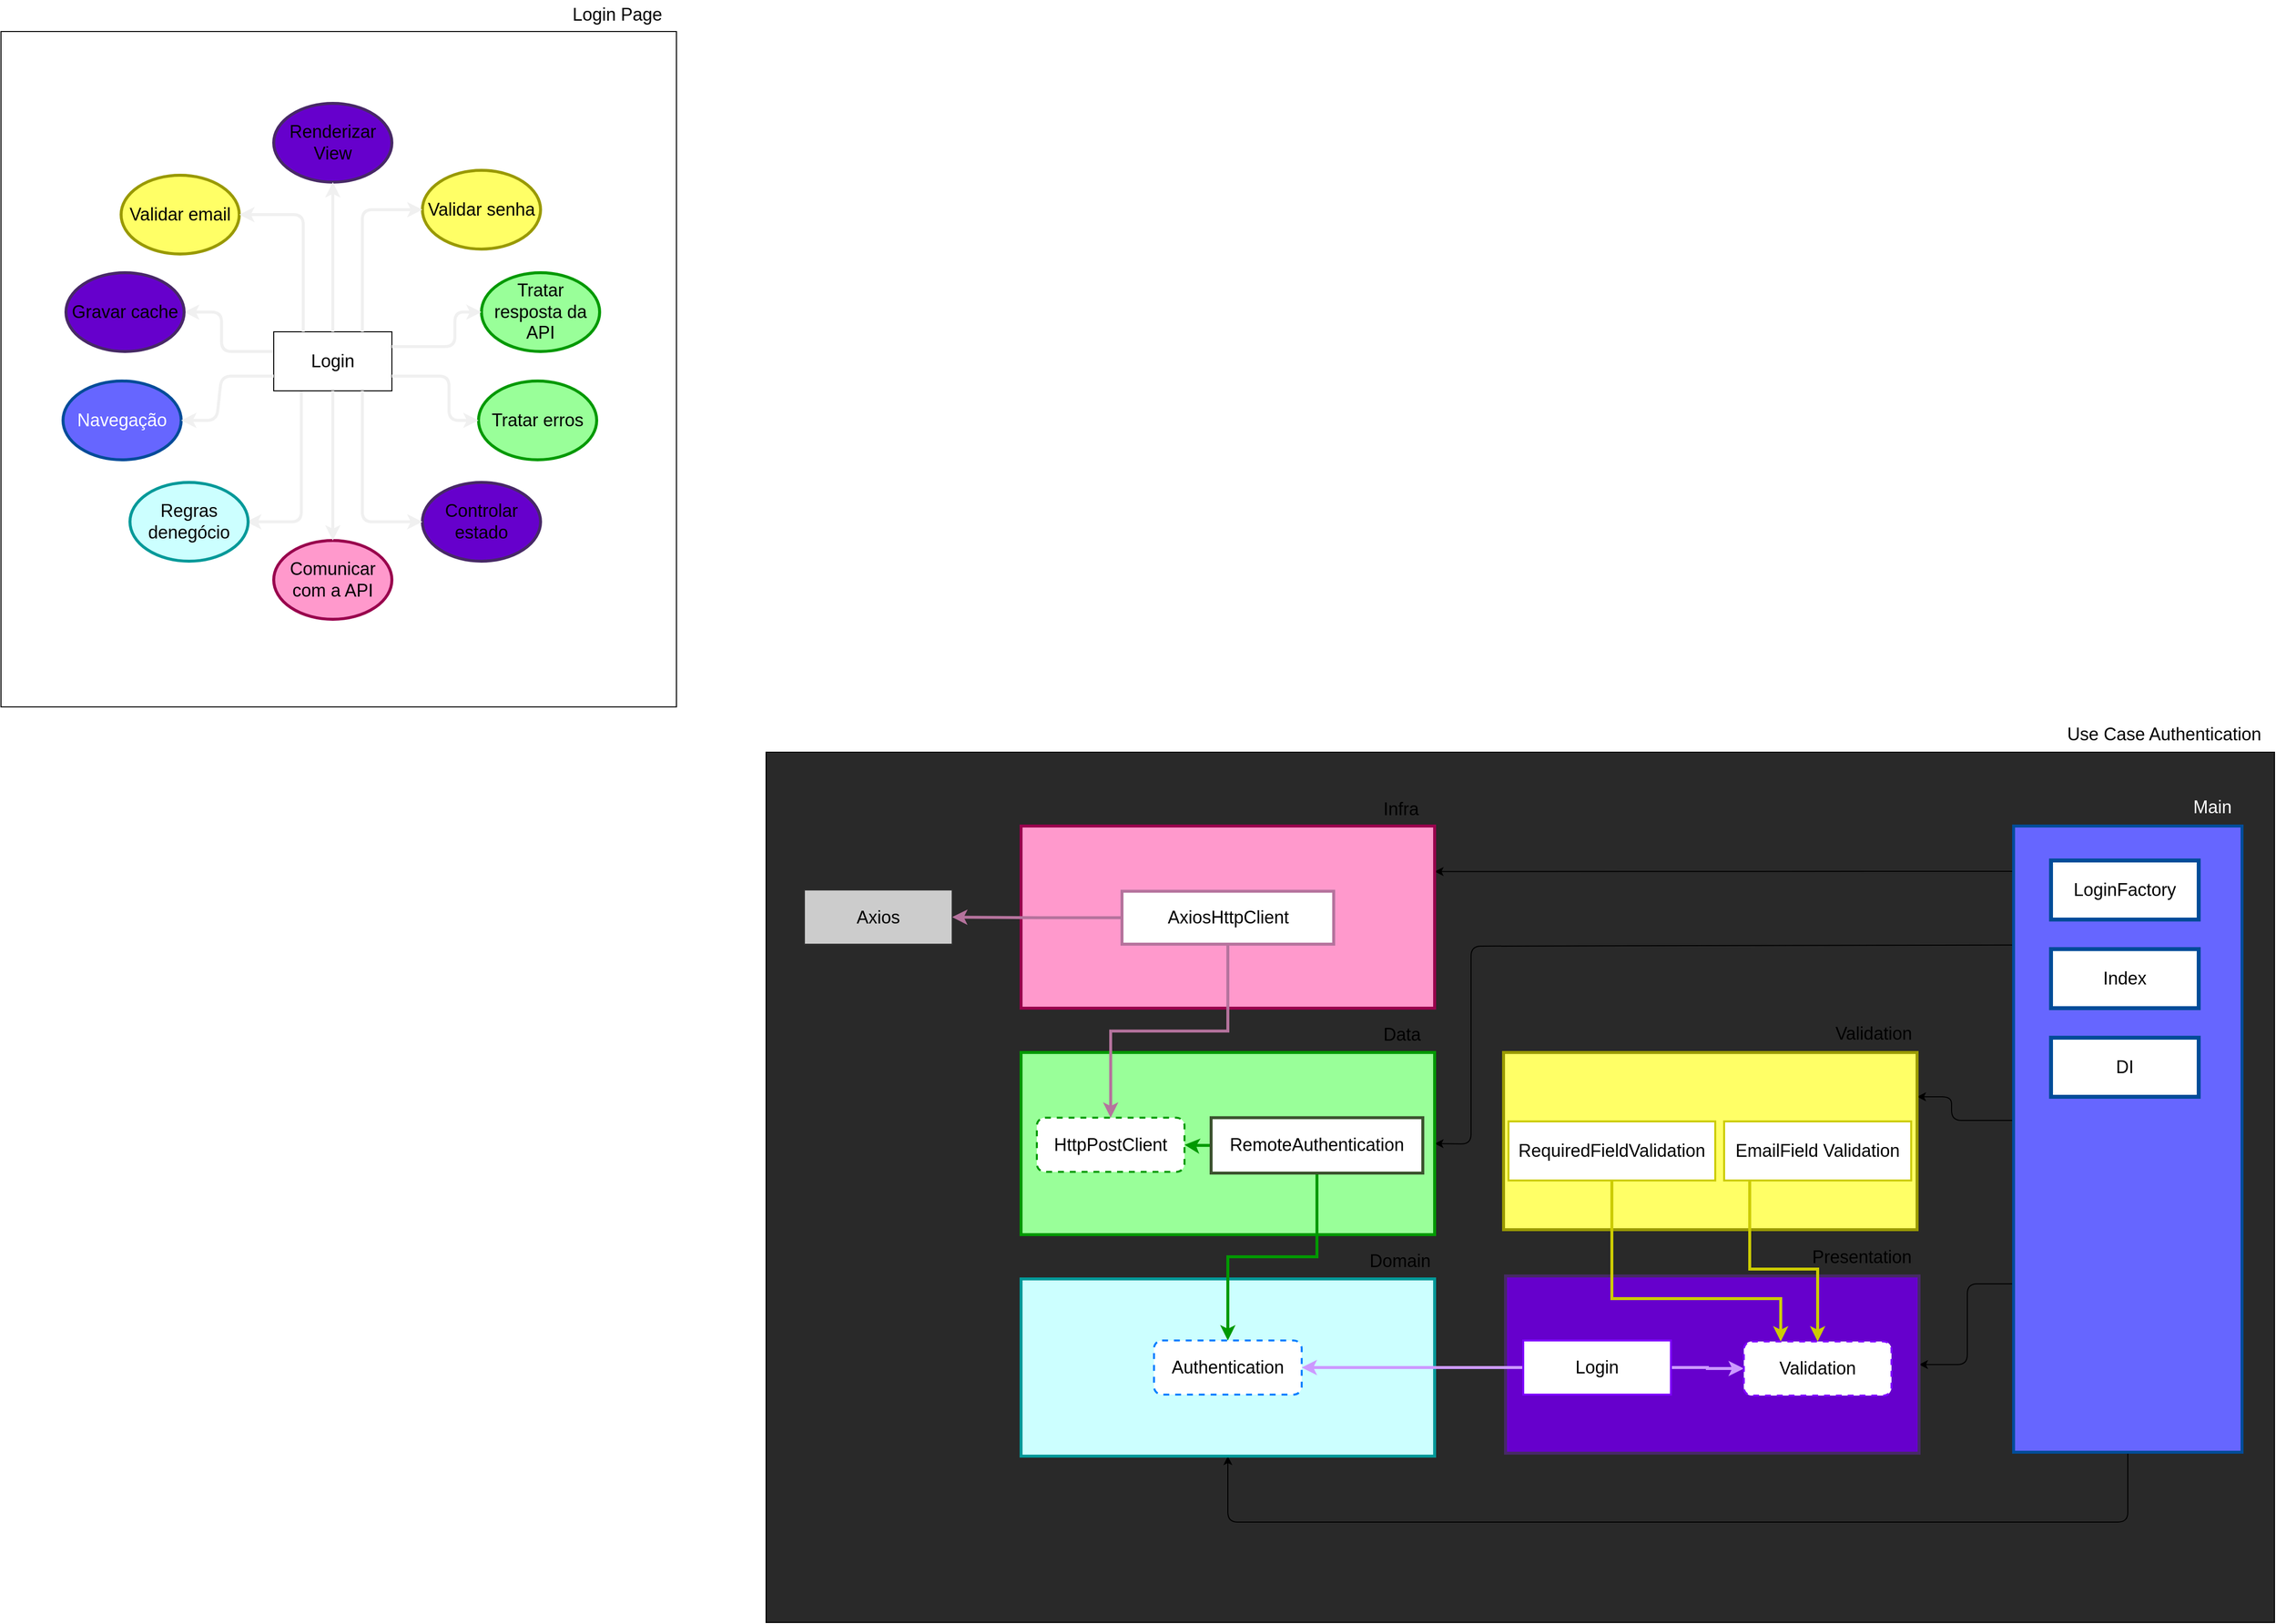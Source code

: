 <mxfile>
    <diagram id="qp8s6dsegObvCxmOR0ux" name="Page-1">
        <mxGraphModel dx="3664" dy="1720" grid="0" gridSize="10" guides="1" tooltips="1" connect="1" arrows="1" fold="1" page="0" pageScale="1" pageWidth="827" pageHeight="1169" math="0" shadow="0">
            <root>
                <mxCell id="0"/>
                <mxCell id="1" parent="0"/>
                <mxCell id="73" value="" style="rounded=0;whiteSpace=wrap;html=1;fontSize=18;fillColor=#292929;" vertex="1" parent="1">
                    <mxGeometry x="-474" y="242" width="1532" height="884" as="geometry"/>
                </mxCell>
                <mxCell id="60" style="edgeStyle=none;html=1;fontColor=#FFFFFF;entryX=1;entryY=0.25;entryDx=0;entryDy=0;" parent="1" target="48" edge="1">
                    <mxGeometry relative="1" as="geometry">
                        <mxPoint x="698" y="610" as="targetPoint"/>
                        <mxPoint x="802" y="616" as="sourcePoint"/>
                        <Array as="points">
                            <mxPoint x="730" y="616"/>
                            <mxPoint x="730" y="592"/>
                        </Array>
                    </mxGeometry>
                </mxCell>
                <mxCell id="61" style="edgeStyle=none;html=1;entryX=1;entryY=0.5;entryDx=0;entryDy=0;fontColor=#FFFFFF;" parent="1" target="42" edge="1">
                    <mxGeometry relative="1" as="geometry">
                        <mxPoint x="804" y="782" as="sourcePoint"/>
                        <Array as="points">
                            <mxPoint x="746" y="782"/>
                            <mxPoint x="746" y="864"/>
                        </Array>
                    </mxGeometry>
                </mxCell>
                <mxCell id="62" style="edgeStyle=none;html=1;entryX=1;entryY=0.25;entryDx=0;entryDy=0;fontColor=#FFFFFF;" parent="1" target="36" edge="1">
                    <mxGeometry relative="1" as="geometry">
                        <mxPoint x="800" y="363" as="sourcePoint"/>
                    </mxGeometry>
                </mxCell>
                <mxCell id="63" style="edgeStyle=none;html=1;exitX=0.5;exitY=1;exitDx=0;exitDy=0;fontColor=#FFFFFF;entryX=0.5;entryY=1;entryDx=0;entryDy=0;" parent="1" source="26" target="28" edge="1">
                    <mxGeometry relative="1" as="geometry">
                        <Array as="points">
                            <mxPoint x="909" y="1024"/>
                            <mxPoint x="-5" y="1024"/>
                        </Array>
                    </mxGeometry>
                </mxCell>
                <mxCell id="65" style="edgeStyle=none;html=1;exitX=0.004;exitY=0.19;exitDx=0;exitDy=0;entryX=1;entryY=0.5;entryDx=0;entryDy=0;fontColor=#FFFFFF;exitPerimeter=0;" parent="1" source="26" target="27" edge="1">
                    <mxGeometry relative="1" as="geometry">
                        <Array as="points">
                            <mxPoint x="242" y="439"/>
                            <mxPoint x="242" y="640"/>
                        </Array>
                    </mxGeometry>
                </mxCell>
                <mxCell id="26" value="" style="rounded=0;whiteSpace=wrap;html=1;fontSize=18;strokeColor=#004C99;strokeWidth=3;fillColor=#6666FF;" parent="1" vertex="1">
                    <mxGeometry x="793" y="317" width="232" height="636" as="geometry"/>
                </mxCell>
                <mxCell id="27" value="" style="rounded=0;whiteSpace=wrap;html=1;fillColor=#99FF99;strokeColor=#009900;strokeWidth=3;fontSize=18;" parent="1" vertex="1">
                    <mxGeometry x="-215" y="547" width="420" height="185" as="geometry"/>
                </mxCell>
                <mxCell id="28" value="" style="rounded=0;whiteSpace=wrap;html=1;fillColor=#CCFFFF;strokeColor=#009999;strokeWidth=3;fontSize=18;" parent="1" vertex="1">
                    <mxGeometry x="-215" y="777" width="420" height="180" as="geometry"/>
                </mxCell>
                <mxCell id="29" value="&lt;font style=&quot;font-size: 18px&quot; color=&quot;#000000&quot;&gt;Authentication&lt;/font&gt;" style="rounded=1;whiteSpace=wrap;html=1;strokeColor=#007FFF;dashed=1;strokeWidth=2;fillColor=#FFFFFF;" parent="1" vertex="1">
                    <mxGeometry x="-80" y="839.5" width="150" height="55" as="geometry"/>
                </mxCell>
                <mxCell id="30" value="Domain" style="text;html=1;strokeColor=none;fillColor=none;align=center;verticalAlign=middle;whiteSpace=wrap;rounded=0;fontSize=18;" parent="1" vertex="1">
                    <mxGeometry x="140" y="744" width="60" height="30" as="geometry"/>
                </mxCell>
                <mxCell id="31" style="edgeStyle=orthogonalEdgeStyle;rounded=0;orthogonalLoop=1;jettySize=auto;html=1;exitX=0.5;exitY=1;exitDx=0;exitDy=0;fontSize=18;strokeWidth=3;fillColor=#d5e8d4;strokeColor=#009900;" parent="1" source="33" target="29" edge="1">
                    <mxGeometry relative="1" as="geometry"/>
                </mxCell>
                <mxCell id="32" style="edgeStyle=orthogonalEdgeStyle;rounded=0;orthogonalLoop=1;jettySize=auto;html=1;exitX=0;exitY=0.5;exitDx=0;exitDy=0;fontSize=18;strokeColor=#009900;strokeWidth=3;" parent="1" source="33" target="35" edge="1">
                    <mxGeometry relative="1" as="geometry"/>
                </mxCell>
                <mxCell id="33" value="&lt;font style=&quot;font-size: 18px&quot; color=&quot;#000000&quot;&gt;RemoteAuthentication&lt;/font&gt;" style="rounded=0;whiteSpace=wrap;html=1;strokeColor=#3B522E;strokeWidth=3;fillColor=#FFFFFF;" parent="1" vertex="1">
                    <mxGeometry x="-22" y="613.25" width="215" height="56.25" as="geometry"/>
                </mxCell>
                <mxCell id="34" value="Data&lt;br&gt;" style="text;html=1;strokeColor=none;fillColor=none;align=center;verticalAlign=middle;whiteSpace=wrap;rounded=0;fontSize=18;" parent="1" vertex="1">
                    <mxGeometry x="142" y="514" width="60" height="30" as="geometry"/>
                </mxCell>
                <mxCell id="35" value="&lt;font style=&quot;font-size: 18px&quot; color=&quot;#000000&quot;&gt;HttpPostClient&lt;/font&gt;" style="rounded=1;whiteSpace=wrap;html=1;strokeColor=#009900;dashed=1;strokeWidth=2;fillColor=#FFFFFF;" parent="1" vertex="1">
                    <mxGeometry x="-199" y="613.25" width="150" height="55" as="geometry"/>
                </mxCell>
                <mxCell id="36" value="" style="rounded=0;whiteSpace=wrap;html=1;fillColor=#FF99CC;strokeColor=#99004D;strokeWidth=3;fontSize=18;" parent="1" vertex="1">
                    <mxGeometry x="-215" y="317" width="420" height="185" as="geometry"/>
                </mxCell>
                <mxCell id="37" style="edgeStyle=orthogonalEdgeStyle;rounded=0;orthogonalLoop=1;jettySize=auto;html=1;exitX=0;exitY=0.5;exitDx=0;exitDy=0;fontSize=18;strokeColor=#B5739D;strokeWidth=3;" parent="1" source="39" target="41" edge="1">
                    <mxGeometry relative="1" as="geometry"/>
                </mxCell>
                <mxCell id="38" style="edgeStyle=orthogonalEdgeStyle;rounded=0;orthogonalLoop=1;jettySize=auto;html=1;exitX=0.5;exitY=1;exitDx=0;exitDy=0;fontSize=18;strokeColor=#B5739D;strokeWidth=3;" parent="1" source="39" target="35" edge="1">
                    <mxGeometry relative="1" as="geometry"/>
                </mxCell>
                <mxCell id="39" value="&lt;font style=&quot;font-size: 18px&quot; color=&quot;#000000&quot;&gt;AxiosHttpClient&lt;/font&gt;" style="rounded=0;whiteSpace=wrap;html=1;strokeColor=#B5739D;strokeWidth=3;fillColor=#FFFFFF;" parent="1" vertex="1">
                    <mxGeometry x="-112.5" y="383.25" width="215" height="53.75" as="geometry"/>
                </mxCell>
                <mxCell id="40" value="Infra" style="text;html=1;strokeColor=none;fillColor=none;align=center;verticalAlign=middle;whiteSpace=wrap;rounded=0;fontSize=18;" parent="1" vertex="1">
                    <mxGeometry x="141" y="285" width="60" height="30" as="geometry"/>
                </mxCell>
                <mxCell id="41" value="&lt;font style=&quot;font-size: 18px&quot; color=&quot;#000000&quot;&gt;Axios&lt;/font&gt;" style="rounded=0;whiteSpace=wrap;html=1;strokeColor=#333333;fillColor=#CCCCCC;" parent="1" vertex="1">
                    <mxGeometry x="-435" y="382" width="150" height="55" as="geometry"/>
                </mxCell>
                <mxCell id="42" value="" style="rounded=0;whiteSpace=wrap;html=1;fillColor=#6600CC;strokeColor=#472966;strokeWidth=3;fontSize=18;" parent="1" vertex="1">
                    <mxGeometry x="277" y="774" width="420" height="180" as="geometry"/>
                </mxCell>
                <mxCell id="43" style="edgeStyle=orthogonalEdgeStyle;rounded=0;orthogonalLoop=1;jettySize=auto;html=1;exitX=0;exitY=0.5;exitDx=0;exitDy=0;fontSize=18;strokeColor=#CC99FF;strokeWidth=3;" parent="1" source="45" target="29" edge="1">
                    <mxGeometry relative="1" as="geometry"/>
                </mxCell>
                <mxCell id="44" style="edgeStyle=orthogonalEdgeStyle;rounded=0;orthogonalLoop=1;jettySize=auto;html=1;exitX=1;exitY=0.5;exitDx=0;exitDy=0;fontSize=18;fontColor=#FFFFFF;strokeColor=#CC99FF;strokeWidth=3;" parent="1" source="45" target="47" edge="1">
                    <mxGeometry relative="1" as="geometry"/>
                </mxCell>
                <mxCell id="45" value="&lt;font style=&quot;font-size: 18px&quot; color=&quot;#000000&quot;&gt;Login&lt;/font&gt;" style="rounded=0;whiteSpace=wrap;html=1;strokeColor=#7F00FF;strokeWidth=2;fillColor=#FFFFFF;" parent="1" vertex="1">
                    <mxGeometry x="295" y="839.5" width="150" height="55" as="geometry"/>
                </mxCell>
                <mxCell id="46" value="Presentation" style="text;html=1;strokeColor=none;fillColor=none;align=center;verticalAlign=middle;whiteSpace=wrap;rounded=0;fontSize=18;" parent="1" vertex="1">
                    <mxGeometry x="584" y="740" width="110" height="30" as="geometry"/>
                </mxCell>
                <mxCell id="47" value="&lt;font style=&quot;font-size: 18px&quot; color=&quot;#000000&quot;&gt;Validation&lt;/font&gt;" style="rounded=1;whiteSpace=wrap;html=1;strokeColor=#7F00FF;dashed=1;strokeWidth=2;fillColor=#FFFFFF;" parent="1" vertex="1">
                    <mxGeometry x="519" y="840.5" width="150" height="55" as="geometry"/>
                </mxCell>
                <mxCell id="48" value="" style="rounded=0;whiteSpace=wrap;html=1;fillColor=#FFFF66;strokeColor=#999900;strokeWidth=3;fontSize=18;" parent="1" vertex="1">
                    <mxGeometry x="275" y="547" width="420" height="180" as="geometry"/>
                </mxCell>
                <mxCell id="49" style="edgeStyle=orthogonalEdgeStyle;rounded=0;orthogonalLoop=1;jettySize=auto;html=1;exitX=0.5;exitY=1;exitDx=0;exitDy=0;entryX=0.25;entryY=0;entryDx=0;entryDy=0;fontSize=18;fontColor=#FFFFFF;strokeColor=#CCCC00;strokeWidth=3;fillColor=#fff2cc;" parent="1" source="50" target="47" edge="1">
                    <mxGeometry relative="1" as="geometry">
                        <Array as="points">
                            <mxPoint x="385" y="797"/>
                            <mxPoint x="557" y="797"/>
                        </Array>
                    </mxGeometry>
                </mxCell>
                <mxCell id="50" value="&lt;font style=&quot;font-size: 18px&quot; color=&quot;#000000&quot;&gt;RequiredFieldValidation&lt;/font&gt;" style="rounded=0;whiteSpace=wrap;html=1;strokeColor=#CCCC00;strokeWidth=2;fillColor=#FFFFFF;" parent="1" vertex="1">
                    <mxGeometry x="280" y="617" width="210" height="60" as="geometry"/>
                </mxCell>
                <mxCell id="51" value="Validation" style="text;html=1;strokeColor=none;fillColor=none;align=center;verticalAlign=middle;whiteSpace=wrap;rounded=0;fontSize=18;" parent="1" vertex="1">
                    <mxGeometry x="610" y="513" width="82" height="30" as="geometry"/>
                </mxCell>
                <mxCell id="52" style="edgeStyle=orthogonalEdgeStyle;rounded=0;orthogonalLoop=1;jettySize=auto;html=1;fontSize=18;fontColor=#FFFFFF;strokeColor=#CCCC00;strokeWidth=3;fillColor=#fff2cc;" parent="1" source="53" target="47" edge="1">
                    <mxGeometry relative="1" as="geometry">
                        <Array as="points">
                            <mxPoint x="525" y="767"/>
                            <mxPoint x="594" y="767"/>
                        </Array>
                    </mxGeometry>
                </mxCell>
                <mxCell id="53" value="&lt;font style=&quot;font-size: 18px&quot; color=&quot;#000000&quot;&gt;EmailField Validation&lt;/font&gt;" style="rounded=0;whiteSpace=wrap;html=1;strokeColor=#CCCC00;strokeWidth=2;fillColor=#FFFFFF;" parent="1" vertex="1">
                    <mxGeometry x="499" y="617" width="190" height="60" as="geometry"/>
                </mxCell>
                <mxCell id="54" value="Main" style="text;html=1;strokeColor=none;fillColor=none;align=center;verticalAlign=middle;whiteSpace=wrap;rounded=0;fontSize=18;fontColor=#FFFFFF;" parent="1" vertex="1">
                    <mxGeometry x="965" y="283" width="60" height="30" as="geometry"/>
                </mxCell>
                <mxCell id="55" value="LoginFactory" style="rounded=0;whiteSpace=wrap;html=1;fontSize=18;fontColor=#000000;strokeColor=#004C99;strokeWidth=4;fillColor=#FFFFFF;" parent="1" vertex="1">
                    <mxGeometry x="831" y="352" width="150" height="60" as="geometry"/>
                </mxCell>
                <mxCell id="56" value="Index" style="rounded=0;whiteSpace=wrap;html=1;fontSize=18;fontColor=#000000;strokeColor=#004C99;strokeWidth=4;fillColor=#FFFFFF;" parent="1" vertex="1">
                    <mxGeometry x="831" y="442" width="150" height="60" as="geometry"/>
                </mxCell>
                <mxCell id="57" value="DI" style="rounded=0;whiteSpace=wrap;html=1;fontSize=18;fontColor=#000000;strokeColor=#004C99;strokeWidth=4;fillColor=#FFFFFF;" parent="1" vertex="1">
                    <mxGeometry x="831" y="532" width="150" height="60" as="geometry"/>
                </mxCell>
                <mxCell id="72" value="" style="group" vertex="1" connectable="0" parent="1">
                    <mxGeometry x="-1251" y="-522" width="686" height="718" as="geometry"/>
                </mxCell>
                <mxCell id="69" value="" style="whiteSpace=wrap;html=1;aspect=fixed;" vertex="1" parent="72">
                    <mxGeometry y="32" width="686" height="686" as="geometry"/>
                </mxCell>
                <mxCell id="20" style="edgeStyle=none;html=1;entryX=1;entryY=0.5;entryDx=0;entryDy=0;fontSize=18;strokeColor=#F0F0F0;strokeWidth=3;" parent="72" target="11" edge="1">
                    <mxGeometry relative="1" as="geometry">
                        <mxPoint x="282" y="357" as="sourcePoint"/>
                        <Array as="points">
                            <mxPoint x="224" y="357"/>
                            <mxPoint x="224" y="317"/>
                        </Array>
                    </mxGeometry>
                </mxCell>
                <mxCell id="22" style="edgeStyle=none;html=1;exitX=0.25;exitY=1;exitDx=0;exitDy=0;entryX=1;entryY=0.5;entryDx=0;entryDy=0;fontSize=18;strokeColor=#F0F0F0;strokeWidth=3;" parent="72" edge="1">
                    <mxGeometry relative="1" as="geometry">
                        <mxPoint x="305" y="397" as="sourcePoint"/>
                        <mxPoint x="249" y="530" as="targetPoint"/>
                        <Array as="points">
                            <mxPoint x="305" y="530"/>
                        </Array>
                    </mxGeometry>
                </mxCell>
                <mxCell id="2" value="&lt;font style=&quot;font-size: 18px&quot; color=&quot;#000000&quot;&gt;Login&lt;/font&gt;" style="rounded=0;whiteSpace=wrap;html=1;fillColor=#FFFFFF;" parent="72" vertex="1">
                    <mxGeometry x="277" y="337" width="120" height="60" as="geometry"/>
                </mxCell>
                <mxCell id="3" value="Renderizar View" style="ellipse;whiteSpace=wrap;html=1;fontSize=18;fillColor=#6600CC;strokeColor=#472966;strokeWidth=3;" parent="72" vertex="1">
                    <mxGeometry x="277" y="105" width="120" height="80" as="geometry"/>
                </mxCell>
                <mxCell id="24" style="edgeStyle=none;html=1;exitX=0.5;exitY=0;exitDx=0;exitDy=0;entryX=0.5;entryY=1;entryDx=0;entryDy=0;fontSize=18;strokeColor=#F0F0F0;strokeWidth=3;" parent="72" source="2" target="3" edge="1">
                    <mxGeometry relative="1" as="geometry"/>
                </mxCell>
                <mxCell id="4" value="&lt;font color=&quot;#000000&quot;&gt;Validar senha&lt;/font&gt;" style="ellipse;whiteSpace=wrap;html=1;fontSize=18;fillColor=#FFFF66;strokeColor=#999900;strokeWidth=3;" parent="72" vertex="1">
                    <mxGeometry x="428" y="173" width="120" height="80" as="geometry"/>
                </mxCell>
                <mxCell id="25" style="edgeStyle=none;html=1;exitX=0.75;exitY=0;exitDx=0;exitDy=0;entryX=0;entryY=0.5;entryDx=0;entryDy=0;fontSize=18;strokeColor=#F0F0F0;strokeWidth=3;" parent="72" source="2" target="4" edge="1">
                    <mxGeometry relative="1" as="geometry">
                        <Array as="points">
                            <mxPoint x="367" y="213"/>
                        </Array>
                    </mxGeometry>
                </mxCell>
                <mxCell id="5" value="&lt;font color=&quot;#000000&quot;&gt;Validar email&lt;/font&gt;" style="ellipse;whiteSpace=wrap;html=1;fontSize=18;strokeColor=#999900;fillColor=#FFFF66;strokeWidth=3;" parent="72" vertex="1">
                    <mxGeometry x="122" y="178" width="120" height="80" as="geometry"/>
                </mxCell>
                <mxCell id="23" style="edgeStyle=none;html=1;exitX=0.25;exitY=0;exitDx=0;exitDy=0;entryX=1;entryY=0.5;entryDx=0;entryDy=0;fontSize=18;strokeColor=#F0F0F0;strokeWidth=3;" parent="72" source="2" target="5" edge="1">
                    <mxGeometry relative="1" as="geometry">
                        <Array as="points">
                            <mxPoint x="307" y="218"/>
                        </Array>
                    </mxGeometry>
                </mxCell>
                <mxCell id="7" value="&lt;font color=&quot;#000000&quot;&gt;Tratar resposta da API&lt;/font&gt;" style="ellipse;whiteSpace=wrap;html=1;fontSize=18;fillColor=#99FF99;strokeColor=#009900;strokeWidth=3;" parent="72" vertex="1">
                    <mxGeometry x="488" y="277" width="120" height="80" as="geometry"/>
                </mxCell>
                <mxCell id="16" style="edgeStyle=none;html=1;exitX=1;exitY=0.25;exitDx=0;exitDy=0;entryX=0;entryY=0.5;entryDx=0;entryDy=0;fontSize=18;strokeColor=#F0F0F0;strokeWidth=3;" parent="72" source="2" target="7" edge="1">
                    <mxGeometry relative="1" as="geometry">
                        <Array as="points">
                            <mxPoint x="461" y="352"/>
                            <mxPoint x="461" y="317"/>
                        </Array>
                    </mxGeometry>
                </mxCell>
                <mxCell id="8" value="&lt;font color=&quot;#000000&quot;&gt;Regras denegócio&lt;/font&gt;" style="ellipse;whiteSpace=wrap;html=1;fontSize=18;fillColor=#CCFFFF;strokeColor=#009999;strokeWidth=3;" parent="72" vertex="1">
                    <mxGeometry x="131" y="490" width="120" height="80" as="geometry"/>
                </mxCell>
                <mxCell id="9" value="Controlar estado" style="ellipse;whiteSpace=wrap;html=1;fontSize=18;fillColor=#6600CC;strokeColor=#472966;strokeWidth=3;" parent="72" vertex="1">
                    <mxGeometry x="428" y="490" width="120" height="80" as="geometry"/>
                </mxCell>
                <mxCell id="18" style="edgeStyle=none;html=1;exitX=0.75;exitY=1;exitDx=0;exitDy=0;entryX=0;entryY=0.5;entryDx=0;entryDy=0;fontSize=18;strokeColor=#F0F0F0;strokeWidth=3;" parent="72" source="2" target="9" edge="1">
                    <mxGeometry relative="1" as="geometry">
                        <Array as="points">
                            <mxPoint x="367" y="530"/>
                        </Array>
                    </mxGeometry>
                </mxCell>
                <mxCell id="10" value="&lt;font color=&quot;#000000&quot;&gt;Comunicar com a API&lt;/font&gt;" style="ellipse;whiteSpace=wrap;html=1;fontSize=18;fillColor=#FF99CC;strokeColor=#99004D;strokeWidth=3;" parent="72" vertex="1">
                    <mxGeometry x="277" y="549" width="120" height="80" as="geometry"/>
                </mxCell>
                <mxCell id="15" style="edgeStyle=none;html=1;exitX=0.5;exitY=1;exitDx=0;exitDy=0;fontSize=18;strokeWidth=3;strokeColor=#F0F0F0;" parent="72" source="2" target="10" edge="1">
                    <mxGeometry relative="1" as="geometry"/>
                </mxCell>
                <mxCell id="11" value="Gravar cache" style="ellipse;whiteSpace=wrap;html=1;fontSize=18;fillColor=#6600CC;strokeColor=#472966;strokeWidth=3;" parent="72" vertex="1">
                    <mxGeometry x="66" y="277" width="120" height="80" as="geometry"/>
                </mxCell>
                <mxCell id="13" value="&lt;font color=&quot;#000000&quot;&gt;Tratar erros&lt;/font&gt;" style="ellipse;whiteSpace=wrap;html=1;fontSize=18;fillColor=#99FF99;strokeColor=#009900;strokeWidth=3;" parent="72" vertex="1">
                    <mxGeometry x="485" y="387" width="120" height="80" as="geometry"/>
                </mxCell>
                <mxCell id="17" style="edgeStyle=none;html=1;exitX=1;exitY=0.75;exitDx=0;exitDy=0;entryX=0;entryY=0.5;entryDx=0;entryDy=0;fontSize=18;strokeColor=#F0F0F0;strokeWidth=3;" parent="72" source="2" target="13" edge="1">
                    <mxGeometry relative="1" as="geometry">
                        <Array as="points">
                            <mxPoint x="455" y="382"/>
                            <mxPoint x="455" y="427"/>
                        </Array>
                    </mxGeometry>
                </mxCell>
                <mxCell id="14" value="&lt;font color=&quot;#ffffff&quot;&gt;Navegação&lt;/font&gt;" style="ellipse;whiteSpace=wrap;html=1;fontSize=18;fillColor=#6666FF;strokeColor=#004C99;strokeWidth=3;" parent="72" vertex="1">
                    <mxGeometry x="63" y="387" width="120" height="80" as="geometry"/>
                </mxCell>
                <mxCell id="21" style="edgeStyle=none;html=1;exitX=0;exitY=0.75;exitDx=0;exitDy=0;entryX=1;entryY=0.5;entryDx=0;entryDy=0;fontSize=18;strokeColor=#F0F0F0;strokeWidth=3;" parent="72" source="2" target="14" edge="1">
                    <mxGeometry relative="1" as="geometry">
                        <Array as="points">
                            <mxPoint x="224" y="382"/>
                            <mxPoint x="219" y="427"/>
                        </Array>
                    </mxGeometry>
                </mxCell>
                <mxCell id="71" value="&lt;font style=&quot;font-size: 18px&quot;&gt;Login Page&lt;/font&gt;" style="text;html=1;strokeColor=none;fillColor=none;align=center;verticalAlign=middle;whiteSpace=wrap;rounded=0;" vertex="1" parent="72">
                    <mxGeometry x="566" width="120" height="30" as="geometry"/>
                </mxCell>
                <mxCell id="74" value="Use Case Authentication" style="text;html=1;strokeColor=none;fillColor=none;align=center;verticalAlign=middle;whiteSpace=wrap;rounded=0;fontSize=18;" vertex="1" parent="1">
                    <mxGeometry x="836" y="209" width="220" height="30" as="geometry"/>
                </mxCell>
            </root>
        </mxGraphModel>
    </diagram>
</mxfile>
